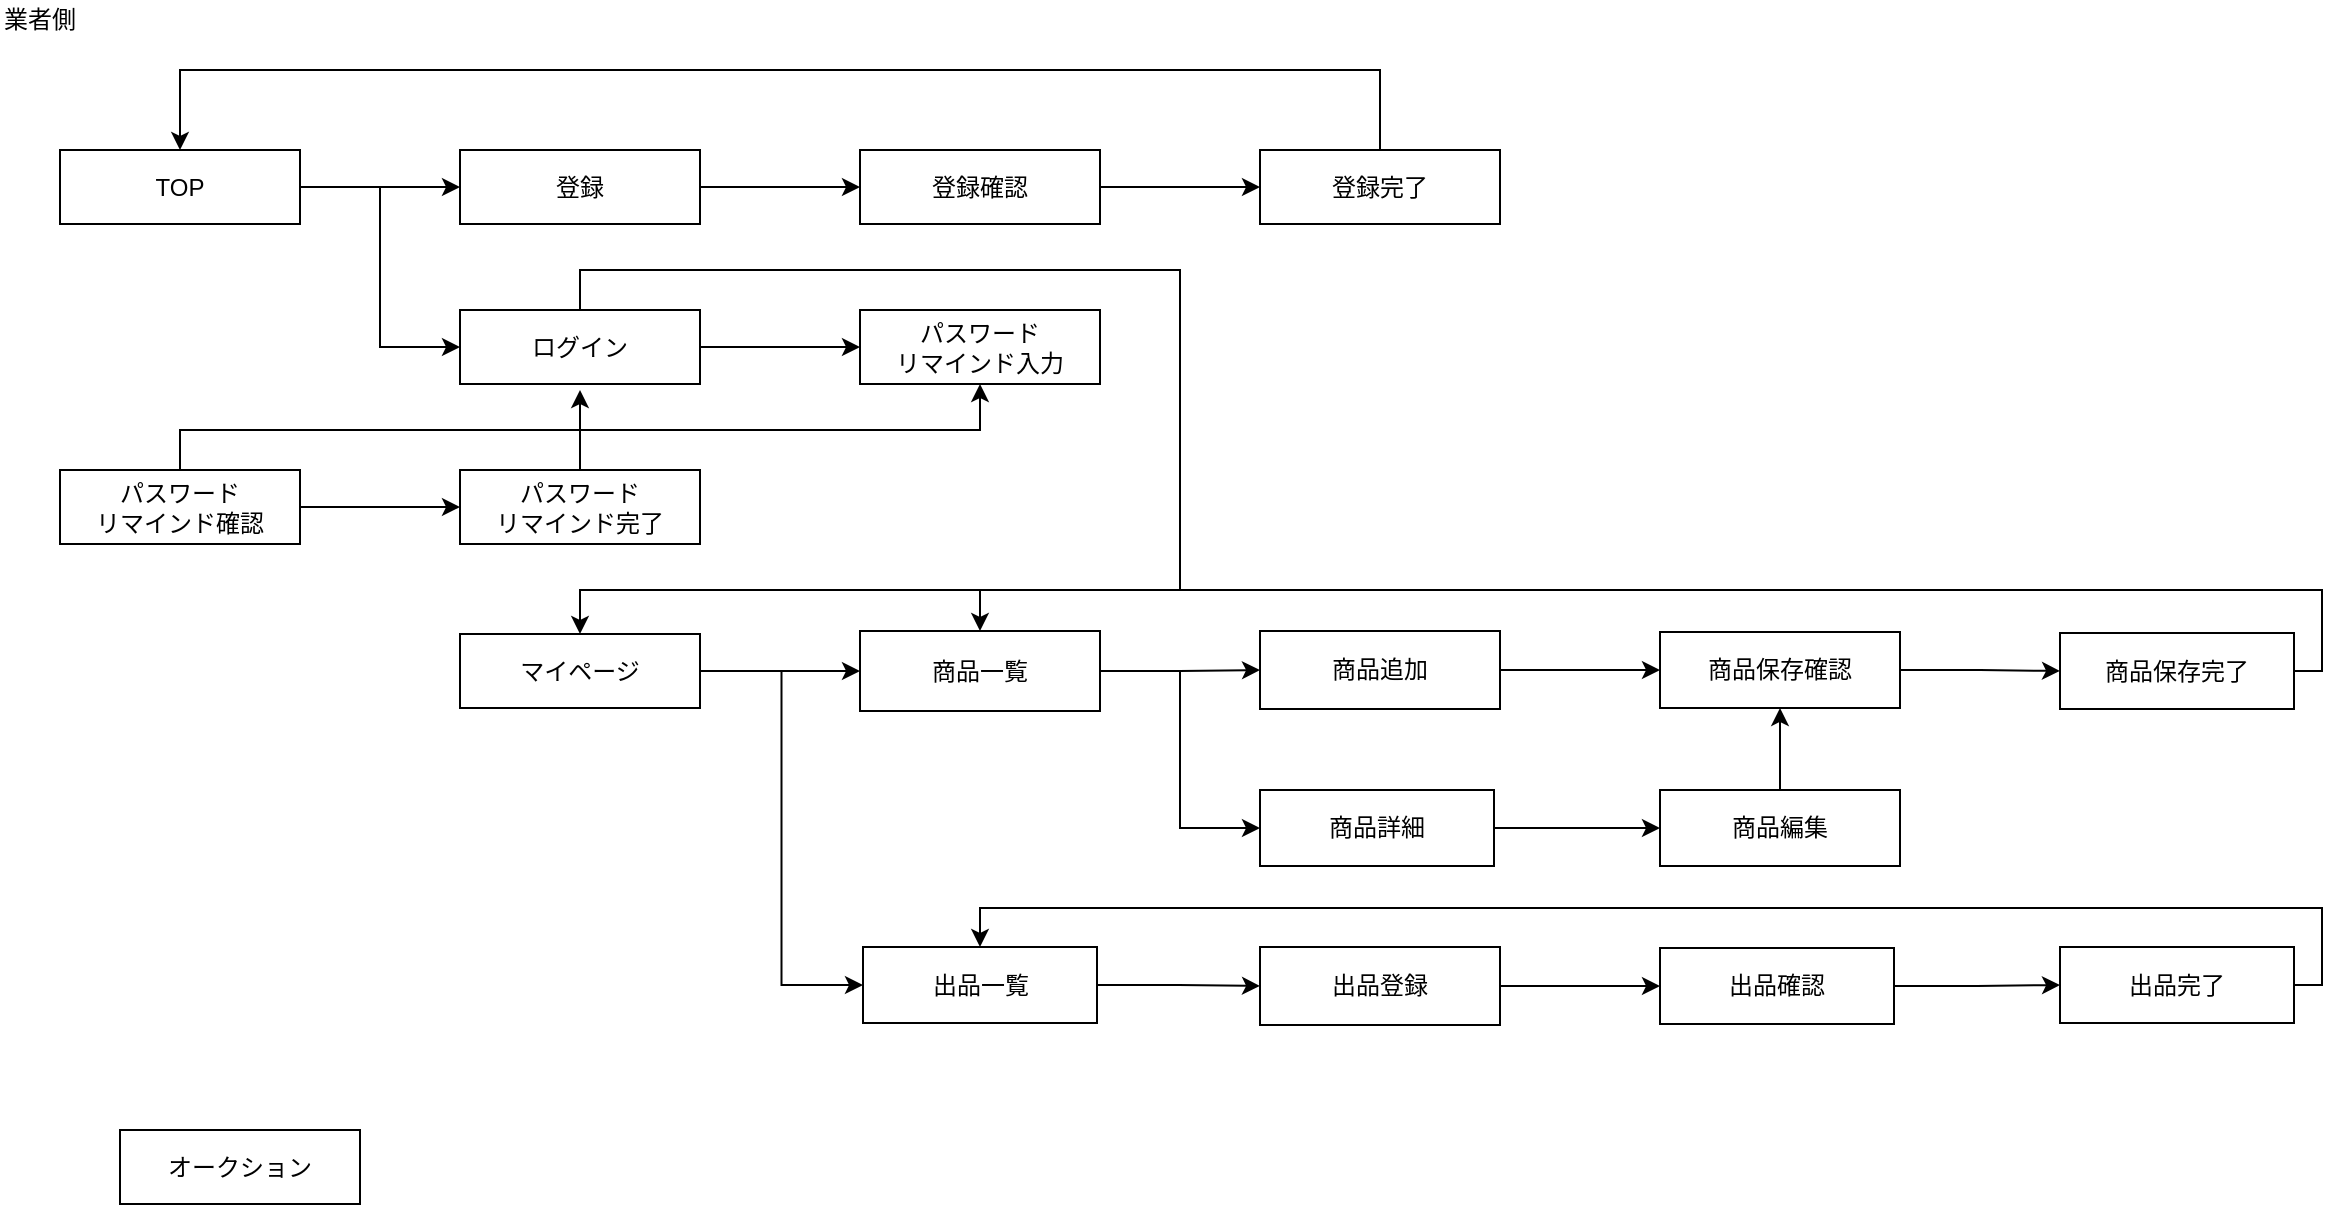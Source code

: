 <mxfile version="11.2.4" type="github" pages="1"><diagram id="y9-AY8FtYVWBIRDVgu3q" name="Page-1"><mxGraphModel dx="1113" dy="754" grid="1" gridSize="10" guides="1" tooltips="1" connect="1" arrows="1" fold="1" page="1" pageScale="1" pageWidth="1169" pageHeight="826" math="0" shadow="0"><root><mxCell id="0"/><mxCell id="1" parent="0"/><mxCell id="uF_Y0B79j9FDdWja12vl-38" style="edgeStyle=orthogonalEdgeStyle;rounded=0;orthogonalLoop=1;jettySize=auto;html=1;entryX=0;entryY=0.5;entryDx=0;entryDy=0;" edge="1" parent="1" source="uF_Y0B79j9FDdWja12vl-1" target="uF_Y0B79j9FDdWja12vl-4"><mxGeometry relative="1" as="geometry"/></mxCell><mxCell id="uF_Y0B79j9FDdWja12vl-55" style="edgeStyle=orthogonalEdgeStyle;rounded=0;orthogonalLoop=1;jettySize=auto;html=1;entryX=0;entryY=0.5;entryDx=0;entryDy=0;" edge="1" parent="1" source="uF_Y0B79j9FDdWja12vl-1" target="uF_Y0B79j9FDdWja12vl-41"><mxGeometry relative="1" as="geometry"/></mxCell><mxCell id="uF_Y0B79j9FDdWja12vl-1" value="マイページ" style="whiteSpace=wrap;html=1;" vertex="1" parent="1"><mxGeometry x="240" y="322" width="120" height="37" as="geometry"/></mxCell><mxCell id="uF_Y0B79j9FDdWja12vl-50" style="edgeStyle=orthogonalEdgeStyle;rounded=0;orthogonalLoop=1;jettySize=auto;html=1;entryX=0;entryY=0.5;entryDx=0;entryDy=0;" edge="1" parent="1" source="uF_Y0B79j9FDdWja12vl-3" target="uF_Y0B79j9FDdWja12vl-49"><mxGeometry relative="1" as="geometry"/></mxCell><mxCell id="uF_Y0B79j9FDdWja12vl-3" value="商品詳細" style="whiteSpace=wrap;html=1;" vertex="1" parent="1"><mxGeometry x="640" y="400" width="117" height="38" as="geometry"/></mxCell><mxCell id="uF_Y0B79j9FDdWja12vl-39" style="edgeStyle=orthogonalEdgeStyle;rounded=0;orthogonalLoop=1;jettySize=auto;html=1;entryX=0;entryY=0.5;entryDx=0;entryDy=0;" edge="1" parent="1" source="uF_Y0B79j9FDdWja12vl-4" target="uF_Y0B79j9FDdWja12vl-5"><mxGeometry relative="1" as="geometry"/></mxCell><mxCell id="uF_Y0B79j9FDdWja12vl-40" style="edgeStyle=orthogonalEdgeStyle;rounded=0;orthogonalLoop=1;jettySize=auto;html=1;entryX=0;entryY=0.5;entryDx=0;entryDy=0;" edge="1" parent="1" source="uF_Y0B79j9FDdWja12vl-4" target="uF_Y0B79j9FDdWja12vl-3"><mxGeometry relative="1" as="geometry"/></mxCell><mxCell id="uF_Y0B79j9FDdWja12vl-4" value="商品一覧" style="whiteSpace=wrap;html=1;" vertex="1" parent="1"><mxGeometry x="440" y="320.5" width="120" height="40" as="geometry"/></mxCell><mxCell id="uF_Y0B79j9FDdWja12vl-44" style="edgeStyle=orthogonalEdgeStyle;rounded=0;orthogonalLoop=1;jettySize=auto;html=1;entryX=0;entryY=0.5;entryDx=0;entryDy=0;" edge="1" parent="1" source="uF_Y0B79j9FDdWja12vl-5" target="uF_Y0B79j9FDdWja12vl-42"><mxGeometry relative="1" as="geometry"/></mxCell><mxCell id="uF_Y0B79j9FDdWja12vl-5" value="商品追加" style="whiteSpace=wrap;html=1;" vertex="1" parent="1"><mxGeometry x="640" y="320.5" width="120" height="39" as="geometry"/></mxCell><mxCell id="uF_Y0B79j9FDdWja12vl-10" value="オークション" style="whiteSpace=wrap;html=1;" vertex="1" parent="1"><mxGeometry x="70" y="570" width="120" height="37" as="geometry"/></mxCell><mxCell id="uF_Y0B79j9FDdWja12vl-12" value="業者側" style="text;html=1;resizable=0;points=[];autosize=1;align=left;verticalAlign=top;spacingTop=-4;" vertex="1" parent="1"><mxGeometry x="10" y="5" width="50" height="20" as="geometry"/></mxCell><mxCell id="uF_Y0B79j9FDdWja12vl-25" style="edgeStyle=orthogonalEdgeStyle;rounded=0;orthogonalLoop=1;jettySize=auto;html=1;entryX=0;entryY=0.5;entryDx=0;entryDy=0;" edge="1" parent="1" source="uF_Y0B79j9FDdWja12vl-13" target="uF_Y0B79j9FDdWja12vl-16"><mxGeometry relative="1" as="geometry"/></mxCell><mxCell id="uF_Y0B79j9FDdWja12vl-33" style="edgeStyle=orthogonalEdgeStyle;rounded=0;orthogonalLoop=1;jettySize=auto;html=1;entryX=0.5;entryY=0;entryDx=0;entryDy=0;" edge="1" parent="1" source="uF_Y0B79j9FDdWja12vl-13" target="uF_Y0B79j9FDdWja12vl-1"><mxGeometry relative="1" as="geometry"><Array as="points"><mxPoint x="300" y="140"/><mxPoint x="600" y="140"/><mxPoint x="600" y="300"/><mxPoint x="300" y="300"/></Array></mxGeometry></mxCell><mxCell id="uF_Y0B79j9FDdWja12vl-13" value="ログイン" style="whiteSpace=wrap;html=1;" vertex="1" parent="1"><mxGeometry x="240" y="160" width="120" height="37" as="geometry"/></mxCell><mxCell id="uF_Y0B79j9FDdWja12vl-19" style="edgeStyle=orthogonalEdgeStyle;rounded=0;orthogonalLoop=1;jettySize=auto;html=1;entryX=0;entryY=0.5;entryDx=0;entryDy=0;" edge="1" parent="1" source="uF_Y0B79j9FDdWja12vl-14" target="uF_Y0B79j9FDdWja12vl-17"><mxGeometry relative="1" as="geometry"/></mxCell><mxCell id="uF_Y0B79j9FDdWja12vl-14" value="登録" style="whiteSpace=wrap;html=1;" vertex="1" parent="1"><mxGeometry x="240" y="80" width="120" height="37" as="geometry"/></mxCell><mxCell id="uF_Y0B79j9FDdWja12vl-16" value="パスワード&lt;br&gt;リマインド入力" style="whiteSpace=wrap;html=1;" vertex="1" parent="1"><mxGeometry x="440" y="160" width="120" height="37" as="geometry"/></mxCell><mxCell id="uF_Y0B79j9FDdWja12vl-20" style="edgeStyle=orthogonalEdgeStyle;rounded=0;orthogonalLoop=1;jettySize=auto;html=1;entryX=0;entryY=0.5;entryDx=0;entryDy=0;" edge="1" parent="1" source="uF_Y0B79j9FDdWja12vl-17" target="uF_Y0B79j9FDdWja12vl-18"><mxGeometry relative="1" as="geometry"/></mxCell><mxCell id="uF_Y0B79j9FDdWja12vl-17" value="登録確認" style="whiteSpace=wrap;html=1;" vertex="1" parent="1"><mxGeometry x="440" y="80" width="120" height="37" as="geometry"/></mxCell><mxCell id="uF_Y0B79j9FDdWja12vl-27" style="edgeStyle=orthogonalEdgeStyle;rounded=0;orthogonalLoop=1;jettySize=auto;html=1;entryX=0.5;entryY=0;entryDx=0;entryDy=0;" edge="1" parent="1" source="uF_Y0B79j9FDdWja12vl-18" target="uF_Y0B79j9FDdWja12vl-22"><mxGeometry relative="1" as="geometry"><Array as="points"><mxPoint x="700" y="40"/><mxPoint x="100" y="40"/></Array></mxGeometry></mxCell><mxCell id="uF_Y0B79j9FDdWja12vl-18" value="登録完了" style="whiteSpace=wrap;html=1;" vertex="1" parent="1"><mxGeometry x="640" y="80" width="120" height="37" as="geometry"/></mxCell><mxCell id="uF_Y0B79j9FDdWja12vl-23" style="edgeStyle=orthogonalEdgeStyle;rounded=0;orthogonalLoop=1;jettySize=auto;html=1;entryX=0;entryY=0.5;entryDx=0;entryDy=0;" edge="1" parent="1" source="uF_Y0B79j9FDdWja12vl-22" target="uF_Y0B79j9FDdWja12vl-14"><mxGeometry relative="1" as="geometry"/></mxCell><mxCell id="uF_Y0B79j9FDdWja12vl-24" style="edgeStyle=orthogonalEdgeStyle;rounded=0;orthogonalLoop=1;jettySize=auto;html=1;entryX=0;entryY=0.5;entryDx=0;entryDy=0;" edge="1" parent="1" source="uF_Y0B79j9FDdWja12vl-22" target="uF_Y0B79j9FDdWja12vl-13"><mxGeometry relative="1" as="geometry"/></mxCell><mxCell id="uF_Y0B79j9FDdWja12vl-22" value="TOP" style="whiteSpace=wrap;html=1;" vertex="1" parent="1"><mxGeometry x="40" y="80" width="120" height="37" as="geometry"/></mxCell><mxCell id="uF_Y0B79j9FDdWja12vl-29" style="edgeStyle=orthogonalEdgeStyle;rounded=0;orthogonalLoop=1;jettySize=auto;html=1;entryX=0.5;entryY=1;entryDx=0;entryDy=0;" edge="1" parent="1" source="uF_Y0B79j9FDdWja12vl-26" target="uF_Y0B79j9FDdWja12vl-16"><mxGeometry relative="1" as="geometry"><Array as="points"><mxPoint x="100" y="220"/><mxPoint x="500" y="220"/></Array></mxGeometry></mxCell><mxCell id="uF_Y0B79j9FDdWja12vl-35" style="edgeStyle=orthogonalEdgeStyle;rounded=0;orthogonalLoop=1;jettySize=auto;html=1;entryX=0;entryY=0.5;entryDx=0;entryDy=0;" edge="1" parent="1" source="uF_Y0B79j9FDdWja12vl-26" target="uF_Y0B79j9FDdWja12vl-34"><mxGeometry relative="1" as="geometry"/></mxCell><mxCell id="uF_Y0B79j9FDdWja12vl-26" value="パスワード&lt;br&gt;リマインド確認" style="whiteSpace=wrap;html=1;" vertex="1" parent="1"><mxGeometry x="40" y="240" width="120" height="37" as="geometry"/></mxCell><mxCell id="uF_Y0B79j9FDdWja12vl-36" style="edgeStyle=orthogonalEdgeStyle;rounded=0;orthogonalLoop=1;jettySize=auto;html=1;" edge="1" parent="1" source="uF_Y0B79j9FDdWja12vl-34"><mxGeometry relative="1" as="geometry"><mxPoint x="300" y="200" as="targetPoint"/></mxGeometry></mxCell><mxCell id="uF_Y0B79j9FDdWja12vl-34" value="パスワード&lt;br&gt;リマインド完了" style="whiteSpace=wrap;html=1;" vertex="1" parent="1"><mxGeometry x="240" y="240" width="120" height="37" as="geometry"/></mxCell><mxCell id="uF_Y0B79j9FDdWja12vl-59" style="edgeStyle=orthogonalEdgeStyle;rounded=0;orthogonalLoop=1;jettySize=auto;html=1;entryX=0;entryY=0.5;entryDx=0;entryDy=0;" edge="1" parent="1" source="uF_Y0B79j9FDdWja12vl-41" target="uF_Y0B79j9FDdWja12vl-56"><mxGeometry relative="1" as="geometry"/></mxCell><mxCell id="uF_Y0B79j9FDdWja12vl-41" value="出品一覧" style="whiteSpace=wrap;html=1;" vertex="1" parent="1"><mxGeometry x="441.5" y="478.5" width="117" height="38" as="geometry"/></mxCell><mxCell id="uF_Y0B79j9FDdWja12vl-45" style="edgeStyle=orthogonalEdgeStyle;rounded=0;orthogonalLoop=1;jettySize=auto;html=1;entryX=0;entryY=0.5;entryDx=0;entryDy=0;" edge="1" parent="1" source="uF_Y0B79j9FDdWja12vl-42" target="uF_Y0B79j9FDdWja12vl-43"><mxGeometry relative="1" as="geometry"/></mxCell><mxCell id="uF_Y0B79j9FDdWja12vl-42" value="商品保存確認" style="whiteSpace=wrap;html=1;" vertex="1" parent="1"><mxGeometry x="840" y="321" width="120" height="38" as="geometry"/></mxCell><mxCell id="uF_Y0B79j9FDdWja12vl-47" style="edgeStyle=orthogonalEdgeStyle;rounded=0;orthogonalLoop=1;jettySize=auto;html=1;entryX=0.5;entryY=0;entryDx=0;entryDy=0;" edge="1" parent="1" source="uF_Y0B79j9FDdWja12vl-43" target="uF_Y0B79j9FDdWja12vl-4"><mxGeometry relative="1" as="geometry"><Array as="points"><mxPoint x="1171" y="340"/><mxPoint x="1171" y="300"/><mxPoint x="500" y="300"/></Array></mxGeometry></mxCell><mxCell id="uF_Y0B79j9FDdWja12vl-43" value="商品保存完了" style="whiteSpace=wrap;html=1;" vertex="1" parent="1"><mxGeometry x="1040" y="321.5" width="117" height="38" as="geometry"/></mxCell><mxCell id="uF_Y0B79j9FDdWja12vl-51" style="edgeStyle=orthogonalEdgeStyle;rounded=0;orthogonalLoop=1;jettySize=auto;html=1;" edge="1" parent="1" source="uF_Y0B79j9FDdWja12vl-49" target="uF_Y0B79j9FDdWja12vl-42"><mxGeometry relative="1" as="geometry"/></mxCell><mxCell id="uF_Y0B79j9FDdWja12vl-49" value="商品編集" style="whiteSpace=wrap;html=1;" vertex="1" parent="1"><mxGeometry x="840" y="400" width="120" height="38" as="geometry"/></mxCell><mxCell id="uF_Y0B79j9FDdWja12vl-60" style="edgeStyle=orthogonalEdgeStyle;rounded=0;orthogonalLoop=1;jettySize=auto;html=1;entryX=0;entryY=0.5;entryDx=0;entryDy=0;" edge="1" parent="1" source="uF_Y0B79j9FDdWja12vl-56" target="uF_Y0B79j9FDdWja12vl-57"><mxGeometry relative="1" as="geometry"/></mxCell><mxCell id="uF_Y0B79j9FDdWja12vl-56" value="出品登録" style="whiteSpace=wrap;html=1;" vertex="1" parent="1"><mxGeometry x="640" y="478.5" width="120" height="39" as="geometry"/></mxCell><mxCell id="uF_Y0B79j9FDdWja12vl-61" style="edgeStyle=orthogonalEdgeStyle;rounded=0;orthogonalLoop=1;jettySize=auto;html=1;entryX=0;entryY=0.5;entryDx=0;entryDy=0;" edge="1" parent="1" source="uF_Y0B79j9FDdWja12vl-57" target="uF_Y0B79j9FDdWja12vl-58"><mxGeometry relative="1" as="geometry"/></mxCell><mxCell id="uF_Y0B79j9FDdWja12vl-57" value="出品確認" style="whiteSpace=wrap;html=1;" vertex="1" parent="1"><mxGeometry x="840" y="479" width="117" height="38" as="geometry"/></mxCell><mxCell id="uF_Y0B79j9FDdWja12vl-63" style="edgeStyle=orthogonalEdgeStyle;rounded=0;orthogonalLoop=1;jettySize=auto;html=1;entryX=0.5;entryY=0;entryDx=0;entryDy=0;" edge="1" parent="1" source="uF_Y0B79j9FDdWja12vl-58" target="uF_Y0B79j9FDdWja12vl-41"><mxGeometry relative="1" as="geometry"><Array as="points"><mxPoint x="1171" y="498"/><mxPoint x="1171" y="459"/><mxPoint x="500" y="459"/></Array></mxGeometry></mxCell><mxCell id="uF_Y0B79j9FDdWja12vl-58" value="出品完了" style="whiteSpace=wrap;html=1;" vertex="1" parent="1"><mxGeometry x="1040" y="478.5" width="117" height="38" as="geometry"/></mxCell></root></mxGraphModel></diagram></mxfile>